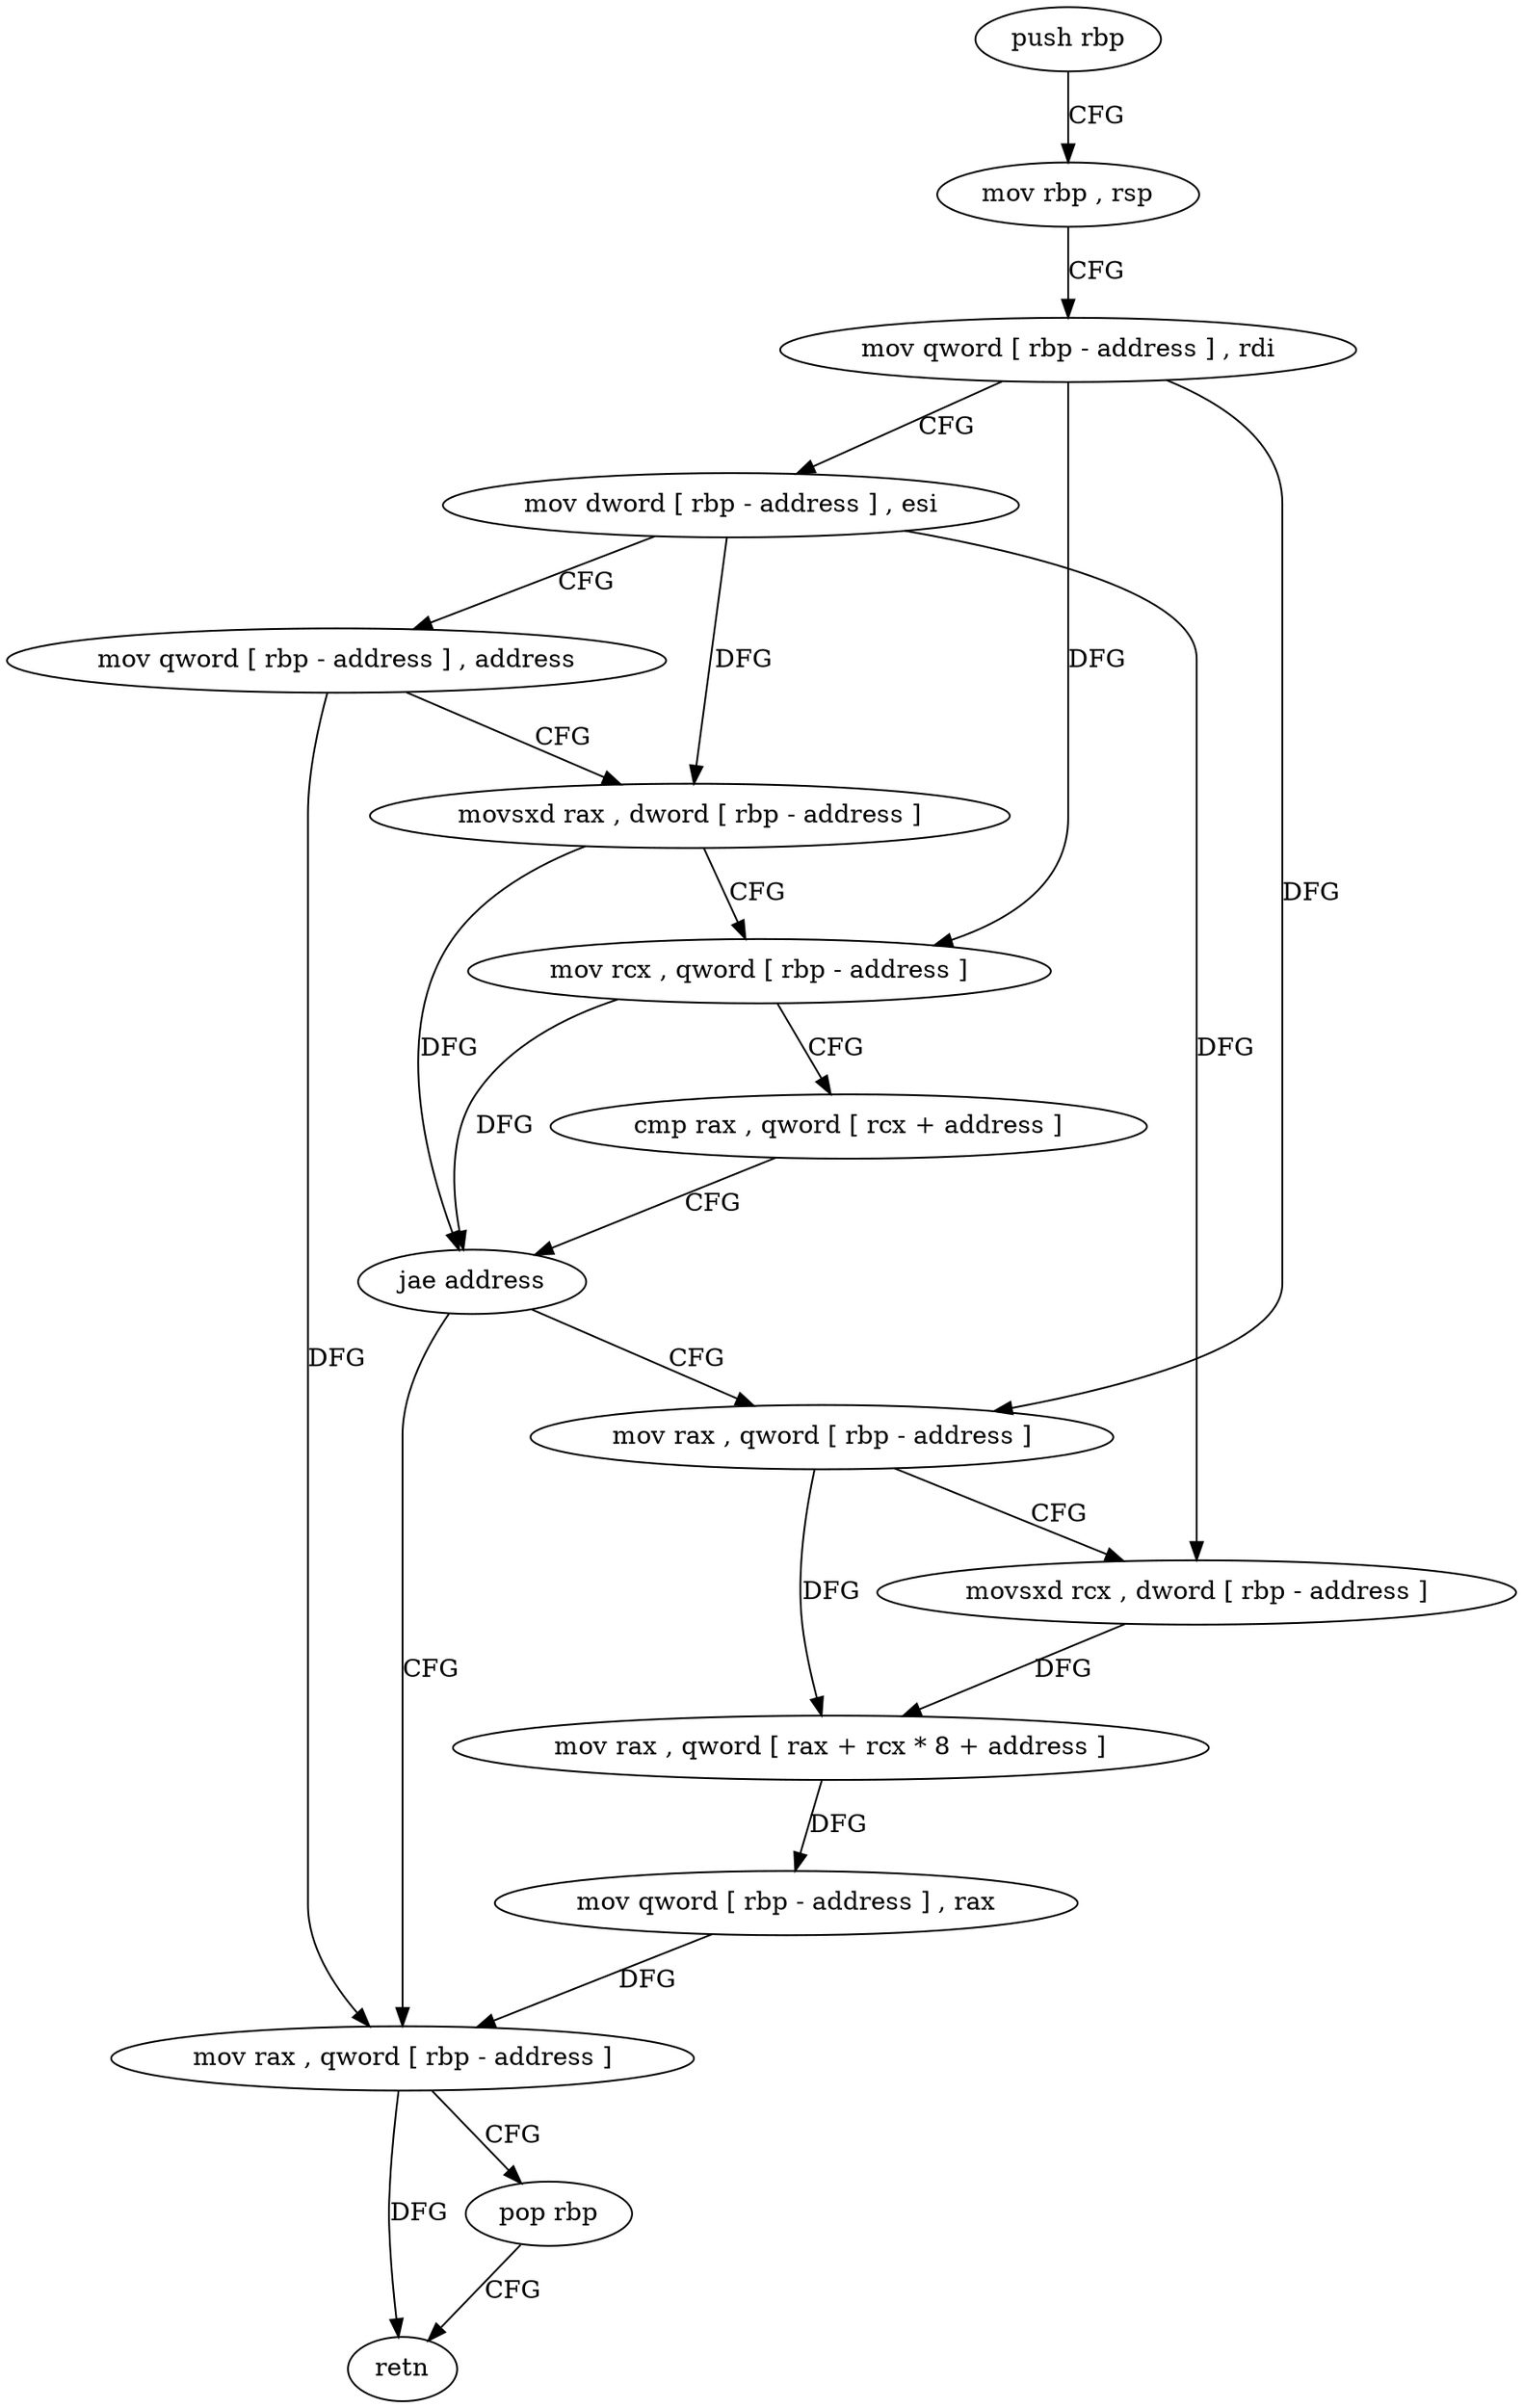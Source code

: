 digraph "func" {
"139184" [label = "push rbp" ]
"139185" [label = "mov rbp , rsp" ]
"139188" [label = "mov qword [ rbp - address ] , rdi" ]
"139192" [label = "mov dword [ rbp - address ] , esi" ]
"139195" [label = "mov qword [ rbp - address ] , address" ]
"139203" [label = "movsxd rax , dword [ rbp - address ]" ]
"139207" [label = "mov rcx , qword [ rbp - address ]" ]
"139211" [label = "cmp rax , qword [ rcx + address ]" ]
"139215" [label = "jae address" ]
"139238" [label = "mov rax , qword [ rbp - address ]" ]
"139221" [label = "mov rax , qword [ rbp - address ]" ]
"139242" [label = "pop rbp" ]
"139243" [label = "retn" ]
"139225" [label = "movsxd rcx , dword [ rbp - address ]" ]
"139229" [label = "mov rax , qword [ rax + rcx * 8 + address ]" ]
"139234" [label = "mov qword [ rbp - address ] , rax" ]
"139184" -> "139185" [ label = "CFG" ]
"139185" -> "139188" [ label = "CFG" ]
"139188" -> "139192" [ label = "CFG" ]
"139188" -> "139207" [ label = "DFG" ]
"139188" -> "139221" [ label = "DFG" ]
"139192" -> "139195" [ label = "CFG" ]
"139192" -> "139203" [ label = "DFG" ]
"139192" -> "139225" [ label = "DFG" ]
"139195" -> "139203" [ label = "CFG" ]
"139195" -> "139238" [ label = "DFG" ]
"139203" -> "139207" [ label = "CFG" ]
"139203" -> "139215" [ label = "DFG" ]
"139207" -> "139211" [ label = "CFG" ]
"139207" -> "139215" [ label = "DFG" ]
"139211" -> "139215" [ label = "CFG" ]
"139215" -> "139238" [ label = "CFG" ]
"139215" -> "139221" [ label = "CFG" ]
"139238" -> "139242" [ label = "CFG" ]
"139238" -> "139243" [ label = "DFG" ]
"139221" -> "139225" [ label = "CFG" ]
"139221" -> "139229" [ label = "DFG" ]
"139242" -> "139243" [ label = "CFG" ]
"139225" -> "139229" [ label = "DFG" ]
"139229" -> "139234" [ label = "DFG" ]
"139234" -> "139238" [ label = "DFG" ]
}

